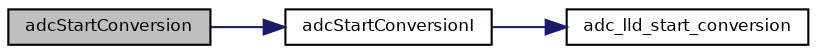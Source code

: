 digraph "adcStartConversion"
{
  bgcolor="transparent";
  edge [fontname="Helvetica",fontsize="8",labelfontname="Helvetica",labelfontsize="8"];
  node [fontname="Helvetica",fontsize="8",shape=record];
  rankdir="LR";
  Node28 [label="adcStartConversion",height=0.2,width=0.4,color="black", fillcolor="grey75", style="filled", fontcolor="black"];
  Node28 -> Node29 [color="midnightblue",fontsize="8",style="solid",fontname="Helvetica"];
  Node29 [label="adcStartConversionI",height=0.2,width=0.4,color="black",URL="$group___a_d_c.html#ga2a8d9a86e452fd4480f22ad6b8c209de",tooltip="Starts an ADC conversion. "];
  Node29 -> Node30 [color="midnightblue",fontsize="8",style="solid",fontname="Helvetica"];
  Node30 [label="adc_lld_start_conversion",height=0.2,width=0.4,color="black",URL="$group___a_d_c.html#ga5a23ece28ce81cc00e2ddb614d656339",tooltip="Starts an ADC conversion. "];
}
